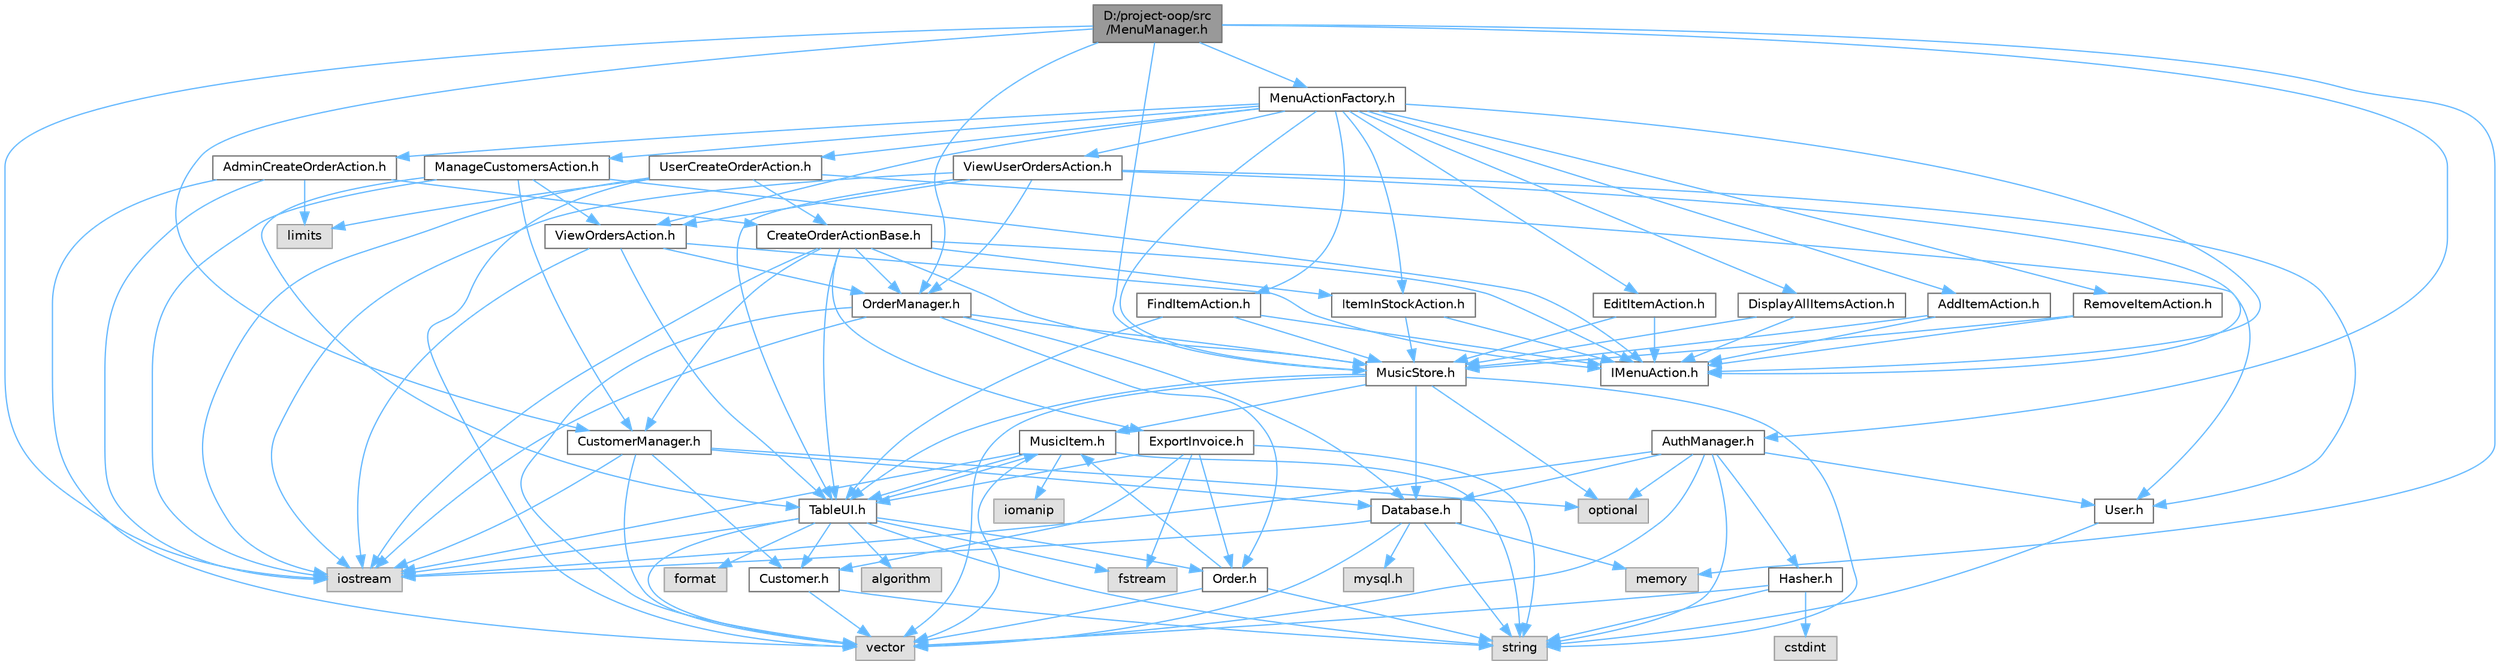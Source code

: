 digraph "D:/project-oop/src/MenuManager.h"
{
 // LATEX_PDF_SIZE
  bgcolor="transparent";
  edge [fontname=Helvetica,fontsize=10,labelfontname=Helvetica,labelfontsize=10];
  node [fontname=Helvetica,fontsize=10,shape=box,height=0.2,width=0.4];
  Node1 [id="Node000001",label="D:/project-oop/src\l/MenuManager.h",height=0.2,width=0.4,color="gray40", fillcolor="grey60", style="filled", fontcolor="black",tooltip="Định nghĩa lớp MenuManager để quản lý các menu và xử lý tương tác của người dùng trong ứng dụng cửa h..."];
  Node1 -> Node2 [id="edge1_Node000001_Node000002",color="steelblue1",style="solid",tooltip=" "];
  Node2 [id="Node000002",label="AuthManager.h",height=0.2,width=0.4,color="grey40", fillcolor="white", style="filled",URL="$_auth_manager_8h.html",tooltip="Định nghĩa lớp AuthManager để xử lý xác thực và đăng ký người dùng."];
  Node2 -> Node3 [id="edge2_Node000002_Node000003",color="steelblue1",style="solid",tooltip=" "];
  Node3 [id="Node000003",label="Database.h",height=0.2,width=0.4,color="grey40", fillcolor="white", style="filled",URL="$_database_8h.html",tooltip="Định nghĩa lớp Database để quản lý kết nối và truy vấn MySQL."];
  Node3 -> Node4 [id="edge3_Node000003_Node000004",color="steelblue1",style="solid",tooltip=" "];
  Node4 [id="Node000004",label="mysql.h",height=0.2,width=0.4,color="grey60", fillcolor="#E0E0E0", style="filled",tooltip=" "];
  Node3 -> Node5 [id="edge4_Node000003_Node000005",color="steelblue1",style="solid",tooltip=" "];
  Node5 [id="Node000005",label="iostream",height=0.2,width=0.4,color="grey60", fillcolor="#E0E0E0", style="filled",tooltip=" "];
  Node3 -> Node6 [id="edge5_Node000003_Node000006",color="steelblue1",style="solid",tooltip=" "];
  Node6 [id="Node000006",label="string",height=0.2,width=0.4,color="grey60", fillcolor="#E0E0E0", style="filled",tooltip=" "];
  Node3 -> Node7 [id="edge6_Node000003_Node000007",color="steelblue1",style="solid",tooltip=" "];
  Node7 [id="Node000007",label="memory",height=0.2,width=0.4,color="grey60", fillcolor="#E0E0E0", style="filled",tooltip=" "];
  Node3 -> Node8 [id="edge7_Node000003_Node000008",color="steelblue1",style="solid",tooltip=" "];
  Node8 [id="Node000008",label="vector",height=0.2,width=0.4,color="grey60", fillcolor="#E0E0E0", style="filled",tooltip=" "];
  Node2 -> Node9 [id="edge8_Node000002_Node000009",color="steelblue1",style="solid",tooltip=" "];
  Node9 [id="Node000009",label="User.h",height=0.2,width=0.4,color="grey40", fillcolor="white", style="filled",URL="$_user_8h.html",tooltip="Định nghĩa lớp User để đại diện cho người dùng trong hệ thống."];
  Node9 -> Node6 [id="edge9_Node000009_Node000006",color="steelblue1",style="solid",tooltip=" "];
  Node2 -> Node10 [id="edge10_Node000002_Node000010",color="steelblue1",style="solid",tooltip=" "];
  Node10 [id="Node000010",label="Hasher.h",height=0.2,width=0.4,color="grey40", fillcolor="white", style="filled",URL="$_hasher_8h.html",tooltip="Lớp xử lý băm mật khẩu sử dụng thuật toán SHA-256 tự triển khai."];
  Node10 -> Node6 [id="edge11_Node000010_Node000006",color="steelblue1",style="solid",tooltip=" "];
  Node10 -> Node8 [id="edge12_Node000010_Node000008",color="steelblue1",style="solid",tooltip=" "];
  Node10 -> Node11 [id="edge13_Node000010_Node000011",color="steelblue1",style="solid",tooltip=" "];
  Node11 [id="Node000011",label="cstdint",height=0.2,width=0.4,color="grey60", fillcolor="#E0E0E0", style="filled",tooltip=" "];
  Node2 -> Node12 [id="edge14_Node000002_Node000012",color="steelblue1",style="solid",tooltip=" "];
  Node12 [id="Node000012",label="optional",height=0.2,width=0.4,color="grey60", fillcolor="#E0E0E0", style="filled",tooltip=" "];
  Node2 -> Node6 [id="edge15_Node000002_Node000006",color="steelblue1",style="solid",tooltip=" "];
  Node2 -> Node5 [id="edge16_Node000002_Node000005",color="steelblue1",style="solid",tooltip=" "];
  Node2 -> Node8 [id="edge17_Node000002_Node000008",color="steelblue1",style="solid",tooltip=" "];
  Node1 -> Node13 [id="edge18_Node000001_Node000013",color="steelblue1",style="solid",tooltip=" "];
  Node13 [id="Node000013",label="MenuActionFactory.h",height=0.2,width=0.4,color="grey40", fillcolor="white", style="filled",URL="$_menu_action_factory_8h.html",tooltip="Định nghĩa lớp MenuActionFactory để tạo các đối tượng hành động tương ứng với lựa chọn menu của người..."];
  Node13 -> Node14 [id="edge19_Node000013_Node000014",color="steelblue1",style="solid",tooltip=" "];
  Node14 [id="Node000014",label="IMenuAction.h",height=0.2,width=0.4,color="grey40", fillcolor="white", style="filled",URL="$_i_menu_action_8h.html",tooltip="Định nghĩa giao diện IMenuAction cho các hành động trong menu của ứng dụng cửa hàng âm nhạc."];
  Node13 -> Node15 [id="edge20_Node000013_Node000015",color="steelblue1",style="solid",tooltip=" "];
  Node15 [id="Node000015",label="UserCreateOrderAction.h",height=0.2,width=0.4,color="grey40", fillcolor="white", style="filled",URL="$_user_create_order_action_8h.html",tooltip="Định nghĩa lớp UserCreateOrderAction cho phép người dùng tạo đơn hàng mới."];
  Node15 -> Node16 [id="edge21_Node000015_Node000016",color="steelblue1",style="solid",tooltip=" "];
  Node16 [id="Node000016",label="CreateOrderActionBase.h",height=0.2,width=0.4,color="grey40", fillcolor="white", style="filled",URL="$_create_order_action_base_8h.html",tooltip="Định nghĩa lớp cơ sở cho hành động tạo đơn hàng, dùng chung cho cả quản trị viên và người dùng."];
  Node16 -> Node14 [id="edge22_Node000016_Node000014",color="steelblue1",style="solid",tooltip=" "];
  Node16 -> Node17 [id="edge23_Node000016_Node000017",color="steelblue1",style="solid",tooltip=" "];
  Node17 [id="Node000017",label="MusicStore.h",height=0.2,width=0.4,color="grey40", fillcolor="white", style="filled",URL="$_music_store_8h.html",tooltip="Định nghĩa lớp MusicStore để quản lý các mặt hàng âm nhạc trong cửa hàng."];
  Node17 -> Node18 [id="edge24_Node000017_Node000018",color="steelblue1",style="solid",tooltip=" "];
  Node18 [id="Node000018",label="MusicItem.h",height=0.2,width=0.4,color="grey40", fillcolor="white", style="filled",URL="$_music_item_8h.html",tooltip="Định nghĩa lớp MusicItem để đại diện cho một mặt hàng âm nhạc trong cửa hàng."];
  Node18 -> Node6 [id="edge25_Node000018_Node000006",color="steelblue1",style="solid",tooltip=" "];
  Node18 -> Node5 [id="edge26_Node000018_Node000005",color="steelblue1",style="solid",tooltip=" "];
  Node18 -> Node19 [id="edge27_Node000018_Node000019",color="steelblue1",style="solid",tooltip=" "];
  Node19 [id="Node000019",label="iomanip",height=0.2,width=0.4,color="grey60", fillcolor="#E0E0E0", style="filled",tooltip=" "];
  Node18 -> Node8 [id="edge28_Node000018_Node000008",color="steelblue1",style="solid",tooltip=" "];
  Node18 -> Node20 [id="edge29_Node000018_Node000020",color="steelblue1",style="solid",tooltip=" "];
  Node20 [id="Node000020",label="TableUI.h",height=0.2,width=0.4,color="grey40", fillcolor="white", style="filled",URL="$_table_u_i_8h.html",tooltip="Định nghĩa lớp TableUI để hiển thị dữ liệu dạng bảng trong giao diện dòng lệnh."];
  Node20 -> Node5 [id="edge30_Node000020_Node000005",color="steelblue1",style="solid",tooltip=" "];
  Node20 -> Node8 [id="edge31_Node000020_Node000008",color="steelblue1",style="solid",tooltip=" "];
  Node20 -> Node6 [id="edge32_Node000020_Node000006",color="steelblue1",style="solid",tooltip=" "];
  Node20 -> Node21 [id="edge33_Node000020_Node000021",color="steelblue1",style="solid",tooltip=" "];
  Node21 [id="Node000021",label="format",height=0.2,width=0.4,color="grey60", fillcolor="#E0E0E0", style="filled",tooltip=" "];
  Node20 -> Node22 [id="edge34_Node000020_Node000022",color="steelblue1",style="solid",tooltip=" "];
  Node22 [id="Node000022",label="algorithm",height=0.2,width=0.4,color="grey60", fillcolor="#E0E0E0", style="filled",tooltip=" "];
  Node20 -> Node23 [id="edge35_Node000020_Node000023",color="steelblue1",style="solid",tooltip=" "];
  Node23 [id="Node000023",label="fstream",height=0.2,width=0.4,color="grey60", fillcolor="#E0E0E0", style="filled",tooltip=" "];
  Node20 -> Node24 [id="edge36_Node000020_Node000024",color="steelblue1",style="solid",tooltip=" "];
  Node24 [id="Node000024",label="Order.h",height=0.2,width=0.4,color="grey40", fillcolor="white", style="filled",URL="$_order_8h.html",tooltip="Định nghĩa lớp Order quản lý đơn hàng trong cửa hàng âm nhạc."];
  Node24 -> Node6 [id="edge37_Node000024_Node000006",color="steelblue1",style="solid",tooltip=" "];
  Node24 -> Node8 [id="edge38_Node000024_Node000008",color="steelblue1",style="solid",tooltip=" "];
  Node24 -> Node18 [id="edge39_Node000024_Node000018",color="steelblue1",style="solid",tooltip=" "];
  Node20 -> Node18 [id="edge40_Node000020_Node000018",color="steelblue1",style="solid",tooltip=" "];
  Node20 -> Node25 [id="edge41_Node000020_Node000025",color="steelblue1",style="solid",tooltip=" "];
  Node25 [id="Node000025",label="Customer.h",height=0.2,width=0.4,color="grey40", fillcolor="white", style="filled",URL="$_customer_8h.html",tooltip="Định nghĩa lớp Customer đại diện cho thông tin khách hàng trong hệ thống."];
  Node25 -> Node6 [id="edge42_Node000025_Node000006",color="steelblue1",style="solid",tooltip=" "];
  Node25 -> Node8 [id="edge43_Node000025_Node000008",color="steelblue1",style="solid",tooltip=" "];
  Node17 -> Node3 [id="edge44_Node000017_Node000003",color="steelblue1",style="solid",tooltip=" "];
  Node17 -> Node20 [id="edge45_Node000017_Node000020",color="steelblue1",style="solid",tooltip=" "];
  Node17 -> Node8 [id="edge46_Node000017_Node000008",color="steelblue1",style="solid",tooltip=" "];
  Node17 -> Node6 [id="edge47_Node000017_Node000006",color="steelblue1",style="solid",tooltip=" "];
  Node17 -> Node12 [id="edge48_Node000017_Node000012",color="steelblue1",style="solid",tooltip=" "];
  Node16 -> Node26 [id="edge49_Node000016_Node000026",color="steelblue1",style="solid",tooltip=" "];
  Node26 [id="Node000026",label="CustomerManager.h",height=0.2,width=0.4,color="grey40", fillcolor="white", style="filled",URL="$_customer_manager_8h.html",tooltip="Định nghĩa lớp CustomerManager để quản lý thông tin khách hàng trong hệ thống."];
  Node26 -> Node25 [id="edge50_Node000026_Node000025",color="steelblue1",style="solid",tooltip=" "];
  Node26 -> Node3 [id="edge51_Node000026_Node000003",color="steelblue1",style="solid",tooltip=" "];
  Node26 -> Node8 [id="edge52_Node000026_Node000008",color="steelblue1",style="solid",tooltip=" "];
  Node26 -> Node12 [id="edge53_Node000026_Node000012",color="steelblue1",style="solid",tooltip=" "];
  Node26 -> Node5 [id="edge54_Node000026_Node000005",color="steelblue1",style="solid",tooltip=" "];
  Node16 -> Node27 [id="edge55_Node000016_Node000027",color="steelblue1",style="solid",tooltip=" "];
  Node27 [id="Node000027",label="OrderManager.h",height=0.2,width=0.4,color="grey40", fillcolor="white", style="filled",URL="$_order_manager_8h.html",tooltip="Định nghĩa lớp OrderManager để quản lý các đơn hàng trong hệ thống."];
  Node27 -> Node24 [id="edge56_Node000027_Node000024",color="steelblue1",style="solid",tooltip=" "];
  Node27 -> Node17 [id="edge57_Node000027_Node000017",color="steelblue1",style="solid",tooltip=" "];
  Node27 -> Node3 [id="edge58_Node000027_Node000003",color="steelblue1",style="solid",tooltip=" "];
  Node27 -> Node8 [id="edge59_Node000027_Node000008",color="steelblue1",style="solid",tooltip=" "];
  Node27 -> Node5 [id="edge60_Node000027_Node000005",color="steelblue1",style="solid",tooltip=" "];
  Node16 -> Node20 [id="edge61_Node000016_Node000020",color="steelblue1",style="solid",tooltip=" "];
  Node16 -> Node28 [id="edge62_Node000016_Node000028",color="steelblue1",style="solid",tooltip=" "];
  Node28 [id="Node000028",label="ItemInStockAction.h",height=0.2,width=0.4,color="grey40", fillcolor="white", style="filled",URL="$_item_in_stock_action_8h.html",tooltip="Định nghĩa lớp ItemInStockAction để hiển thị số lượng mặt hàng âm nhạc có sẵn trong kho."];
  Node28 -> Node14 [id="edge63_Node000028_Node000014",color="steelblue1",style="solid",tooltip=" "];
  Node28 -> Node17 [id="edge64_Node000028_Node000017",color="steelblue1",style="solid",tooltip=" "];
  Node16 -> Node29 [id="edge65_Node000016_Node000029",color="steelblue1",style="solid",tooltip=" "];
  Node29 [id="Node000029",label="ExportInvoice.h",height=0.2,width=0.4,color="grey40", fillcolor="white", style="filled",URL="$_export_invoice_8h.html",tooltip="Định nghĩa lớp ExportInvoice để xuất hóa đơn cho đơn hàng và khách hàng."];
  Node29 -> Node24 [id="edge66_Node000029_Node000024",color="steelblue1",style="solid",tooltip=" "];
  Node29 -> Node25 [id="edge67_Node000029_Node000025",color="steelblue1",style="solid",tooltip=" "];
  Node29 -> Node20 [id="edge68_Node000029_Node000020",color="steelblue1",style="solid",tooltip=" "];
  Node29 -> Node6 [id="edge69_Node000029_Node000006",color="steelblue1",style="solid",tooltip=" "];
  Node29 -> Node23 [id="edge70_Node000029_Node000023",color="steelblue1",style="solid",tooltip=" "];
  Node16 -> Node5 [id="edge71_Node000016_Node000005",color="steelblue1",style="solid",tooltip=" "];
  Node15 -> Node9 [id="edge72_Node000015_Node000009",color="steelblue1",style="solid",tooltip=" "];
  Node15 -> Node5 [id="edge73_Node000015_Node000005",color="steelblue1",style="solid",tooltip=" "];
  Node15 -> Node8 [id="edge74_Node000015_Node000008",color="steelblue1",style="solid",tooltip=" "];
  Node15 -> Node30 [id="edge75_Node000015_Node000030",color="steelblue1",style="solid",tooltip=" "];
  Node30 [id="Node000030",label="limits",height=0.2,width=0.4,color="grey60", fillcolor="#E0E0E0", style="filled",tooltip=" "];
  Node13 -> Node31 [id="edge76_Node000013_Node000031",color="steelblue1",style="solid",tooltip=" "];
  Node31 [id="Node000031",label="FindItemAction.h",height=0.2,width=0.4,color="grey40", fillcolor="white", style="filled",URL="$_find_item_action_8h.html",tooltip="Định nghĩa lớp FindItemAction để tìm kiếm và hiển thị thông tin mặt hàng âm nhạc trong cửa hàng."];
  Node31 -> Node14 [id="edge77_Node000031_Node000014",color="steelblue1",style="solid",tooltip=" "];
  Node31 -> Node17 [id="edge78_Node000031_Node000017",color="steelblue1",style="solid",tooltip=" "];
  Node31 -> Node20 [id="edge79_Node000031_Node000020",color="steelblue1",style="solid",tooltip=" "];
  Node13 -> Node28 [id="edge80_Node000013_Node000028",color="steelblue1",style="solid",tooltip=" "];
  Node13 -> Node32 [id="edge81_Node000013_Node000032",color="steelblue1",style="solid",tooltip=" "];
  Node32 [id="Node000032",label="DisplayAllItemsAction.h",height=0.2,width=0.4,color="grey40", fillcolor="white", style="filled",URL="$_display_all_items_action_8h.html",tooltip="Định nghĩa lớp DisplayAllItemsAction để hiển thị tất cả các mặt hàng âm nhạc trong cửa hàng."];
  Node32 -> Node14 [id="edge82_Node000032_Node000014",color="steelblue1",style="solid",tooltip=" "];
  Node32 -> Node17 [id="edge83_Node000032_Node000017",color="steelblue1",style="solid",tooltip=" "];
  Node13 -> Node33 [id="edge84_Node000013_Node000033",color="steelblue1",style="solid",tooltip=" "];
  Node33 [id="Node000033",label="AddItemAction.h",height=0.2,width=0.4,color="grey40", fillcolor="white", style="filled",URL="$_add_item_action_8h.html",tooltip="Định nghĩa lớp AddItemAction thực hiện hành động thêm mặt hàng âm nhạc vào cửa hàng."];
  Node33 -> Node14 [id="edge85_Node000033_Node000014",color="steelblue1",style="solid",tooltip=" "];
  Node33 -> Node17 [id="edge86_Node000033_Node000017",color="steelblue1",style="solid",tooltip=" "];
  Node13 -> Node34 [id="edge87_Node000013_Node000034",color="steelblue1",style="solid",tooltip=" "];
  Node34 [id="Node000034",label="EditItemAction.h",height=0.2,width=0.4,color="grey40", fillcolor="white", style="filled",URL="$_edit_item_action_8h.html",tooltip="Định nghĩa lớp EditItemAction để chỉnh sửa thông tin mặt hàng âm nhạc trong cửa hàng."];
  Node34 -> Node14 [id="edge88_Node000034_Node000014",color="steelblue1",style="solid",tooltip=" "];
  Node34 -> Node17 [id="edge89_Node000034_Node000017",color="steelblue1",style="solid",tooltip=" "];
  Node13 -> Node35 [id="edge90_Node000013_Node000035",color="steelblue1",style="solid",tooltip=" "];
  Node35 [id="Node000035",label="RemoveItemAction.h",height=0.2,width=0.4,color="grey40", fillcolor="white", style="filled",URL="$_remove_item_action_8h.html",tooltip="Định nghĩa lớp RemoveItemAction để xử lý hành động xóa mặt hàng khỏi cửa hàng âm nhạc."];
  Node35 -> Node14 [id="edge91_Node000035_Node000014",color="steelblue1",style="solid",tooltip=" "];
  Node35 -> Node17 [id="edge92_Node000035_Node000017",color="steelblue1",style="solid",tooltip=" "];
  Node13 -> Node17 [id="edge93_Node000013_Node000017",color="steelblue1",style="solid",tooltip=" "];
  Node13 -> Node36 [id="edge94_Node000013_Node000036",color="steelblue1",style="solid",tooltip=" "];
  Node36 [id="Node000036",label="ViewOrdersAction.h",height=0.2,width=0.4,color="grey40", fillcolor="white", style="filled",URL="$_view_orders_action_8h.html",tooltip="Định nghĩa lớp ViewOrdersAction để xử lý hành động hiển thị danh sách đơn hàng."];
  Node36 -> Node14 [id="edge95_Node000036_Node000014",color="steelblue1",style="solid",tooltip=" "];
  Node36 -> Node27 [id="edge96_Node000036_Node000027",color="steelblue1",style="solid",tooltip=" "];
  Node36 -> Node20 [id="edge97_Node000036_Node000020",color="steelblue1",style="solid",tooltip=" "];
  Node36 -> Node5 [id="edge98_Node000036_Node000005",color="steelblue1",style="solid",tooltip=" "];
  Node13 -> Node37 [id="edge99_Node000013_Node000037",color="steelblue1",style="solid",tooltip=" "];
  Node37 [id="Node000037",label="ManageCustomersAction.h",height=0.2,width=0.4,color="grey40", fillcolor="white", style="filled",URL="$_manage_customers_action_8h.html",tooltip="Định nghĩa lớp ManageCustomersAction để quản lý thông tin khách hàng trong cửa hàng âm nhạc."];
  Node37 -> Node14 [id="edge100_Node000037_Node000014",color="steelblue1",style="solid",tooltip=" "];
  Node37 -> Node26 [id="edge101_Node000037_Node000026",color="steelblue1",style="solid",tooltip=" "];
  Node37 -> Node20 [id="edge102_Node000037_Node000020",color="steelblue1",style="solid",tooltip=" "];
  Node37 -> Node36 [id="edge103_Node000037_Node000036",color="steelblue1",style="solid",tooltip=" "];
  Node37 -> Node5 [id="edge104_Node000037_Node000005",color="steelblue1",style="solid",tooltip=" "];
  Node13 -> Node38 [id="edge105_Node000013_Node000038",color="steelblue1",style="solid",tooltip=" "];
  Node38 [id="Node000038",label="AdminCreateOrderAction.h",height=0.2,width=0.4,color="grey40", fillcolor="white", style="filled",URL="$_admin_create_order_action_8h.html",tooltip="Định nghĩa lớp AdminCreateOrderAction cho phép quản trị viên tạo đơn hàng mới."];
  Node38 -> Node16 [id="edge106_Node000038_Node000016",color="steelblue1",style="solid",tooltip=" "];
  Node38 -> Node5 [id="edge107_Node000038_Node000005",color="steelblue1",style="solid",tooltip=" "];
  Node38 -> Node8 [id="edge108_Node000038_Node000008",color="steelblue1",style="solid",tooltip=" "];
  Node38 -> Node30 [id="edge109_Node000038_Node000030",color="steelblue1",style="solid",tooltip=" "];
  Node13 -> Node39 [id="edge110_Node000013_Node000039",color="steelblue1",style="solid",tooltip=" "];
  Node39 [id="Node000039",label="ViewUserOrdersAction.h",height=0.2,width=0.4,color="grey40", fillcolor="white", style="filled",URL="$_view_user_orders_action_8h.html",tooltip="Định nghĩa lớp ViewUserOrdersAction để xử lý hành động xem đơn hàng của người dùng."];
  Node39 -> Node14 [id="edge111_Node000039_Node000014",color="steelblue1",style="solid",tooltip=" "];
  Node39 -> Node27 [id="edge112_Node000039_Node000027",color="steelblue1",style="solid",tooltip=" "];
  Node39 -> Node20 [id="edge113_Node000039_Node000020",color="steelblue1",style="solid",tooltip=" "];
  Node39 -> Node36 [id="edge114_Node000039_Node000036",color="steelblue1",style="solid",tooltip=" "];
  Node39 -> Node9 [id="edge115_Node000039_Node000009",color="steelblue1",style="solid",tooltip=" "];
  Node39 -> Node5 [id="edge116_Node000039_Node000005",color="steelblue1",style="solid",tooltip=" "];
  Node1 -> Node17 [id="edge117_Node000001_Node000017",color="steelblue1",style="solid",tooltip=" "];
  Node1 -> Node26 [id="edge118_Node000001_Node000026",color="steelblue1",style="solid",tooltip=" "];
  Node1 -> Node27 [id="edge119_Node000001_Node000027",color="steelblue1",style="solid",tooltip=" "];
  Node1 -> Node7 [id="edge120_Node000001_Node000007",color="steelblue1",style="solid",tooltip=" "];
  Node1 -> Node5 [id="edge121_Node000001_Node000005",color="steelblue1",style="solid",tooltip=" "];
}
